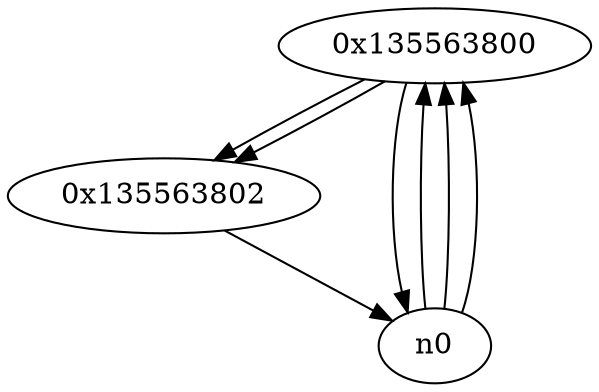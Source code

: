 digraph G{
/* nodes */
  n1 [label="0x135563800"]
  n2 [label="0x135563802"]
/* edges */
n1 -> n2;
n1 -> n0;
n0 -> n1;
n0 -> n1;
n0 -> n1;
n2 -> n0;
n1 -> n2;
}

